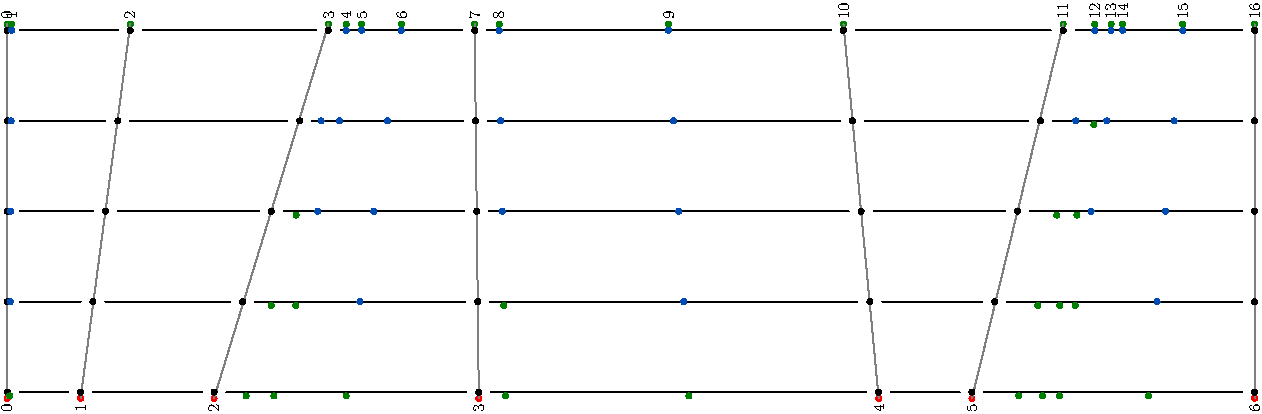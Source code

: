 unitsize(22cm);
defaultpen(fontsize(8pt));
int n1,n2;

/*
n1 = 17;
n2 = 17;
srand(11);
*/

//error in last interval
n1 = 7;
n2 = 17;
srand(11);


//real[] reds={0.0, 0.25, 0.5, 0.75, 1.0};
//real[] greens={0.0, 0.007856472074541961, 0.017699564031766573, 0.02969804672311275, 0.04371677030908083, 0.05949822518826462, 0.07673074587711311, 0.09507660429523074, 0.11418515497303483, 0.1337001797400589, 0.15326426047136238, 0.1725232846122233, 0.1911309717363811, 0.21279838015004732, 0.23528859117321552, 0.25811330128303317, 0.28077624339021157, 0.30280057761254, 0.323762639823019, 0.3433420470333703, 0.3614067391679919, 0.3781541415418215, 0.39429707056360663, 0.41115539574349536, 0.43043002538646663, 0.4602259787125168, 0.4881185819032354, 0.5156616343231812, 0.5439246591841672, 0.5734564219019046, 0.6043851112098962, 0.6365506516851341, 0.6696130212514412, 0.7031298099500385, 0.7366128518581251, 0.7695752867244527, 0.8015781748328141, 0.819717925954266, 0.8381364244650785, 0.8570050115748348, 0.876250253420592, 0.8956299763596315, 0.9147916648155889, 0.9333125138589882, 0.9507274053571657, 0.9665507905510062, 0.9803007047867554, 0.9915409675743779, 1.0};


/*
real[] reds={0.0, 0.015624978468736032, 0.031249968113359533, 0.04687503924858752, 0.06250002889321103, 0.07812500736194705, 0.09374998583068309, 0.10937497547530659, 0.12500004661053457, 0.1406250362551581, 0.1562500147238941, 0.17187500436851763, 0.1875000866795668, 0.20312505397240738, 0.21875004361703088, 0.23437503326165438, 0.25000000055449495, 0.26562482995242587, 0.2812498628162265, 0.2968749115415806, 0.31249995019703286, 0.3281249830608335, 0.3437500317861876, 0.3593748453223424, 0.3749998940476965, 0.3906249327031488, 0.40624997563685494, 0.4218750142923072, 0.43750004715610785, 0.4531248765540388, 0.46874991520949105, 0.48437495814319725, 0.49999999679864954, 0.515624986443273, 0.5312499537361136, 0.5468750360471628, 0.5625000256917864, 0.5781249929846269, 0.5937499826292505, 0.609374972273874, 0.6250000545849231, 0.6406250218777638, 0.6562500115223873, 0.6718750011670108, 0.6875000723022389, 0.7031250507709749, 0.7187500404155984, 0.7343750188843345, 0.750000008528958, 0.765624830010555, 0.7812498657556297, 0.7968749094751375, 0.8124999502842687, 0.8281249910934, 0.8437500348129077, 0.8593748562945046, 0.8749998971036359, 0.8906249328487107, 0.9062499736578419, 0.9218750173773496, 0.9375000581864809, 0.9531248796680778, 0.9687499208846617, 0.984374961693793, 1.0};

real[] greens={0.0, 0.0112403485019614, 0.01969934027464576, 0.027555871925871483, 0.037398905616329095, 0.04939744407031521, 0.06341614911991533, 0.07919760993121953, 0.09643013166402281, 0.11477594646242882, 0.13388456836221635, 0.15339950199242097, 0.1729636312556734, 0.192222680105898, 0.21083033890488953, 0.23249773894487727, 0.25498799008382905, 0.2778126949487838, 0.300475577786921, 0.3224998974269634, 0.3434620353038058, 0.36304143573421177, 0.38110611147022566, 0.39785354621670005, 0.41399639946563505, 0.4224256469101172, 0.4308548629239534, 0.4404921970979461, 0.4501295276926906, 0.46502739288819667, 0.4799252580837028, 0.4938715989842561, 0.5078179398848094, 0.5215895264492808, 0.5353608816701554, 0.5494924470734346, 0.5636239716585927, 0.5931557505588854, 0.6240844286874968, 0.640167265156593, 0.6562500152378353, 0.6727812500801675, 0.6893124260333412, 0.7060707983583356, 0.72282917068333, 0.7395707218345998, 0.7563122293112702, 0.7727934504571123, 0.7892746831414387, 0.8052761193775502, 0.8212775259127844, 0.8394172690083436, 0.857835825547267, 0.8767043634220298, 0.8959497359587114, 0.9056395781831735, 0.9153294376135723, 0.9249101362920165, 0.9344910292404003, 0.9530118709420836, 0.9704267632055288, 0.986250311068824, 1.0};
*/


real[] reds;
reds.push(.0);
for(int i=1;i<n1-1;++i)
  reds.push(unitrand());
reds.push(1.);

real[] greens;
greens.push(.0);
for(int i=1;i<n2-1;++i)
  greens.push(unitrand());
greens.push(1.);



//regular test with inteleaved reds and greens with gradually squeezing distance
/*
reds.push(.0);
greens.push(.0);
real x=0.;
for(int i=1;i<n1;++i) {
  x += 0.2/i;
  
  if(i%2==0)
    reds.push(x);
  else
    greens.push(x);
}
reds.push(1.);
greens.push(1.);
*/

n1=reds.length;
n2=greens.length;

reds=sort(reds);
greens=sort(greens);

//for(int i=0;i<min(n1,n2);++i)
//  draw((reds[i],0)--(greens[i],1), gray);


//get pairs:



int[][] make_links(int rbegin, int gbegin, int rend, int gend, int dir=1) {
  int[][] linked;
  //write("make_links: ("+string(rbegin)+", "+string(gbegin)+")--("+string(rend)+", "+string(gend)+") dir="+string(dir));
  if(dir>0 && (rbegin>=rend || gbegin>=gend))
    return linked;
  if(dir<0 && (rbegin<=rend || gbegin<=gend))
    return linked;
  
  int candidate[] = {-1,-1};
  bool leading_reds=false;
  int i= rbegin;
  int j= gbegin;
  real distance = 1.;
  bool proceed = true; // helps to run the branch that adds link last time when i and j are already invalid but we still have valid candidate to add. with this boolean we can run the branch in a regular fashion.
  while(true) {
    //write((i,j));
    if(proceed && abs(reds[i] - greens[j]) < distance) {
      distance = abs(reds[i]-greens[j]);
      if(candidate[0]!=-1 && candidate[1]!=-1 && abs(reds[i]-greens[j])<abs(reds[candidate[0]]-greens[candidate[1]])) {
        candidate[0] = i;
        candidate[1] = j;
      }
      if (candidate[0]==-1 && candidate[1]==-1) {
        candidate[0] = i;
        candidate[1] = j;
      }
    } else {
      bool reset=false;
      if(candidate[0]!=-1 && candidate[1]!=-1) {
        //write("candidate: "+string(candidate[0])+", "+string(candidate[1])+" dir="+string(dir));
        int step = dir > 0 ? 1 : -1;
        
        int[][] newlinked = make_links(candidate[0]-step, candidate[1]-step, linked.length == 0 ? rbegin : linked[linked.length-1][0], linked.length == 0 ? gbegin : linked[linked.length-1][1], dir=-dir*2);
        if(newlinked.length != 0) {
          for(int id = 0; id < newlinked.length; ++id) {
            int id_ = dir > 0 ? newlinked.length - 1 - id : id;
            linked.push(newlinked[id_]);
          }
        }
        linked.push(new int[] {candidate[0], candidate[1]});
      }
      candidate[0]=-1;
      candidate[1]=-1;
      distance = 1.;
    }
    if(!proceed)
      break;
    //write("("+string(i)+", "+string(j)+") leading " + (leading_reds?"reds":"greens")+" distance="+string(distance));

    leading_reds = dir * (leading_reds ? 1 : -1) * (reds[i] - greens[j]) > 0 ? !leading_reds : leading_reds;

    int step = dir > 0 ? 1 : -1;
    i=leading_reds ? i+step : i;
    j=!leading_reds ? j+step : j;

    if(i==rend || j==gend)
      proceed=false;

  }
  //write(linked);
  //write("leaving make links");
  return linked;
}

int[][] linked = make_links(0, 0, reds.length, greens.length);

//interval: current + target + bounds
struct interval {
  real[] reds; // to be removed
  real[] greens; // to be added
  real[] added;
  int[] left={0,0};
  int[] right={0,0};
};
interval[] intervals;

//fill intervals
for(int i=0; i<linked.length-1; ++i) {
  interval inter;
  inter.left[0]=linked[i][0];
  inter.left[1]=linked[i][1];
  inter.right[0]=linked[(i+1)%linked.length][0];
  inter.right[1]=linked[(i+1)%linked.length][1];
  for(int j=linked[i][0]+1;j<linked[(i+1)%linked.length][0];++j)
    inter.reds.push((reds[j%reds.length]-reds[inter.left[0]])/(reds[inter.right[0]]-reds[inter.left[0]]));
  for(int j=linked[i][1]+1;j<linked[(i+1)%linked.length][1];++j)
    inter.greens.push((greens[j%greens.length]-greens[inter.left[1]])/(greens[inter.right[1]]-greens[inter.left[1]]));
  intervals.push(inter);
}

interval[][] sections;
sections.push(intervals);

while(true) {
  //make layer
  int removed=0;
  int added=0;
  interval[] newsection;
  for(interval i : sections[sections.length-1]) {
    interval newi;
    newi.left = i.left; 
    newi.right = i.right;
    //loop through current and remove order checkerboard
    real[] newreds;
    for(int j=0;j<i.reds.length;++j) {
      if(j % 2 != 0)
        newreds.push(i.reds[j]);
      else
        removed += 1;
    }
    newi.reds = newreds;
    newi.added = i.added;
    // added+current-target should be monotonic
    if(i.greens.length != 0) {
      real[] ext_interval;
      ext_interval.push(0);
      for(real a : i.added)
        ext_interval.push(a);
      ext_interval.push(1);
      real[] newadded;
      real[] newgreens;
      int j=0;
      int jj=0;
      for(int k=0;k<ext_interval.length-1;++k) {
        int j0 = j;
        int j_to_add = j;
        real median = .5 * (ext_interval[k]+ext_interval[k+1]);
        //write("   "+string(ext_interval[k])+"--"+string(ext_interval[k+1])+", median="+string(median));
        bool found = false;
        for(;j<i.greens.length && i.greens[j] < ext_interval[k+1];++j) {
          //write(i.greens[j]);
          if(!found && i.greens[j] > median) {
            if(j>j0)
              j_to_add = (i.greens[j] - median) < (median - i.greens[j-1]) ? j : j-1;
            else
              j_to_add=j;
            found = true;
          }
        }
        if(!found && j>j0) {
          j_to_add = j-1;
          found = true;
        }
        if(!found) {
          for(;jj<i.added.length && i.added[jj] < ext_interval[k+1]; ++jj)
            newadded.push(i.added[jj]);
          continue;
        }
        //write(j_to_add);
        
        //int jj = 0;
        for(;jj<i.added.length && i.added[jj] < ext_interval[k+1] && i.added[jj]<i.greens[j_to_add]; ++jj)
          newadded.push(i.added[jj]);
        newadded.push(i.greens[j_to_add]);
        for(;jj<i.added.length && i.added[jj] < ext_interval[k+1]; ++jj)
          newadded.push(i.added[jj]);

        added += 1;
        
        for(int jjj=j0;jjj<j;++jjj) {
          if(jjj!=j_to_add)
            newgreens.push(i.greens[jjj]);
        }
      }
      //write("------------");
      newi.added=newadded;
      newi.greens = newgreens;
    }
    newsection.push(newi);
  }
  //write("=======================");
  //write("removed="+string(removed)+", added="+string(added));
  if(removed==0 && added==0)
    break;
  sections.push(newsection);
}

int[][] connect_intervals(interval[] intervals0, interval[] intervals1) {
  int[][] indexes;
  if(intervals0.length !=intervals1.length)
    return indexes;
  int i0_stride=0;
  for(interval i : intervals0) 
    i0_stride += 1+i.reds.length + i.added.length;
  int i1_stride=0;
  for(interval i : intervals1) 
    i1_stride += 1+i.reds.length + i.added.length;
  //write("i0_stride=", i0_stride);
  //write("i1_stride=", i1_stride);
  int i0=0;
  int i1=0;
  int ii1=0;
  int ii0=0;
  for(int i=0;i<intervals0.length;++i) {
    ii1=0;
    ii0=0;
    if(intervals0[i].reds.length != 0) {
      for(; ii1<intervals1[i].reds.length; ++ii1, ii0+=2) {
        int[] q;
        q.push(i0+ii0); q.push(i0+ii0+1); q.push(i0_stride+i1+ii1+1); q.push(i0_stride+i1+ii1);
        indexes.push(q);
        int[] t;
        t.push(i0+ii0+1); t.push(i0+ii0+2); t.push(i0_stride+i1+ii1+1);
        indexes.push(t);
      }
      if(ii0 == intervals0[i].reds.length-1) {
        int[] t;
        t.push(i0+ii0+1); t.push((i0+ii0+2) % i0_stride); t.push(i0_stride+(i1+ii1+1) % i1_stride);
        indexes.push(t);
      }
      int[] q;
      q.push(i0+ii0); q.push((i0+ii0+1) % i0_stride); q.push(i0_stride+(i1+ii1+1) % i1_stride); q.push(i0_stride+(i1+ii1) % i1_stride);
      indexes.push(q);
    }
    if(intervals1[i].added.length != 0) {
      for(; ii0<intervals0[i].added.length; ++ii0, ii1+=2) {
        int[] t;
        t.push(i0+ii0); t.push(i0_stride+i1+ii1+1); t.push(i0_stride+i1+ii1);
        indexes.push(t);
        int[] q;
        q.push(i0+ii0); q.push(i0+ii0+1); q.push(i0_stride+i1+ii1+2); q.push(i0_stride+i1+ii1+1);
        indexes.push(q);
      }
      
      if(ii1 == intervals1[i].added.length-1) {
        int[] t;
        t.push(i0+ii0); t.push(i0_stride+i1+ii1+1); t.push(i0_stride+i1+ii1);
        indexes.push(t);
        int[] q;
        q.push(i0+ii0); q.push((i0+ii0+1) % i0_stride); q.push(i0_stride+(i1+ii1+2) % i1_stride); q.push(i0_stride+i1+ii1+1);
        indexes.push(q);
      } else {
        int[] q;
        q.push(i0+ii0); q.push((i0+ii0+1) % i0_stride); q.push(i0_stride+(i1+ii1+1) % i1_stride); q.push(i0_stride+i1+ii1);
        indexes.push(q);
      }
      
    }
    if(intervals1[i].added.length==0 && intervals0[i].reds.length==0) {
      int[] q;
      q.push(i0+ii0); q.push((i0+ii0+1) % i0_stride); q.push(i0_stride+(i1+ii1+1) % i1_stride); q.push(i0_stride+i1+ii1);
      indexes.push(q);
    }
    i0 += intervals0[i].reds.length + intervals0[i].added.length + 1;
    i1 += intervals1[i].reds.length + intervals1[i].added.length + 1;
  }
  return indexes;
}


void draw_interval_nodes(interval[] intervals, real progress/*0...1*/, real hmax, real shft) {
  for(int id=0; id<intervals.length; ++id) {
    interval i = intervals[id];
    real x0 = reds[i.left[0]]*(1-progress)+greens[i.left[1]]*progress;
    real x1 = reds[i.right[0]]*(1-progress)+greens[i.right[1]]*progress;

    dot((x0,progress*hmax+shft));
    dot((x1,progress*hmax+shft));
    draw((x0+0.01,progress*hmax+shft)--(x1-0.01,progress*hmax+shft));
    for(real v : i.reds)
      dot((v * (x1-x0) + x0,progress*hmax+shft), red);
    for(real v : i.added)
      dot((v * (x1-x0) + x0,progress*hmax+shft), 0.7*blue+0.3*green);
    for(real v : i.greens)
      dot((v * (x1-x0) + x0,progress*hmax+shft-0.003), 0.5*green);
  }
}

real H=0.3;

for(int i=0;i<n1;++i) {
  dot((reds[i],0), red);
  label(rotate(90)*string(i),(reds[i],0),S);
}

for(int i=0;i<n2;++i) {
  dot((greens[i],H), 0.5*green);
  label(rotate(90)*string(i),(greens[i],H),N);
}

for(int[] p : linked)
  draw((reds[p[0]],0)--(greens[p[1]], H), gray);

int layer=0;
for(interval[] intervals : sections) {
  draw_interval_nodes(intervals, layer/(sections.length-1), H-0.01, 0.005);
  layer+=1;
}
